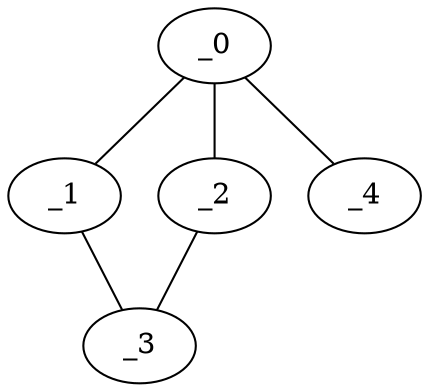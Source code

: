 graph FP1_0045 {
	_0	 [x="0.740587",
		y="2.77945"];
	_1	 [x="0.568973",
		y="0.827143"];
	_0 -- _1;
	_2	 [x="0.12579",
		y="2.07977"];
	_0 -- _2;
	_4	 [x="2.49828",
		y="2.61061"];
	_0 -- _4;
	_3	 [x="2.18108",
		y="1.96691"];
	_1 -- _3;
	_2 -- _3;
}
